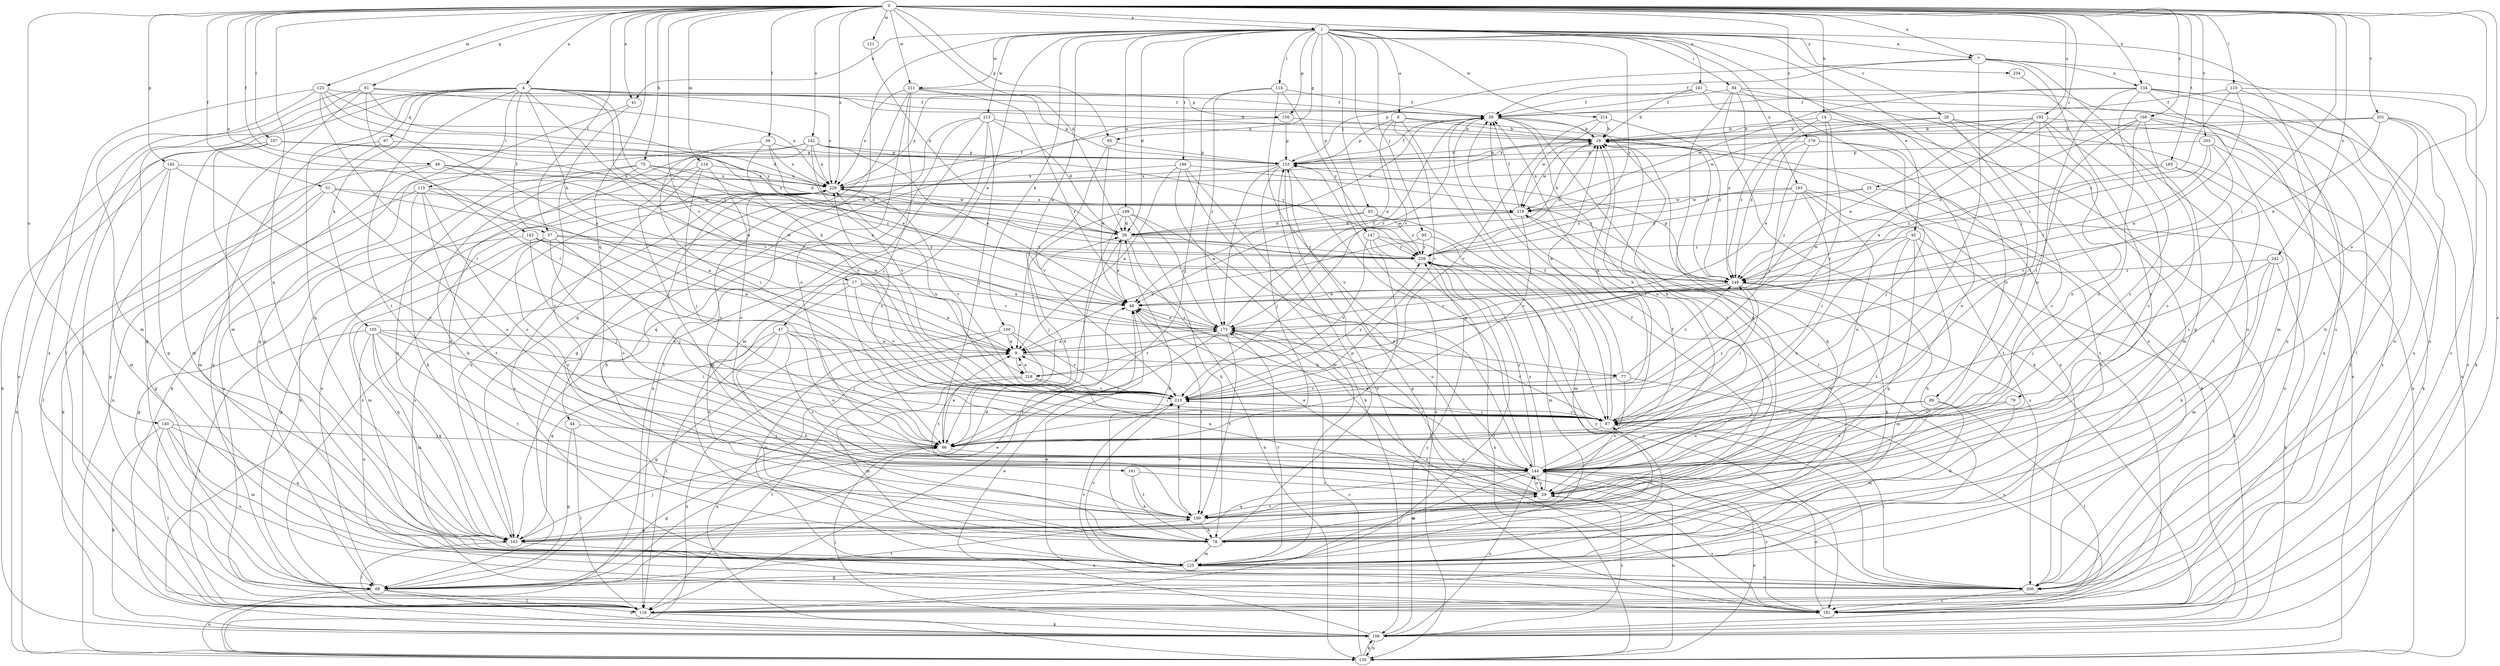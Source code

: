 strict digraph  {
0;
1;
4;
7;
8;
9;
14;
17;
19;
25;
26;
29;
39;
41;
44;
45;
47;
48;
49;
51;
56;
57;
58;
61;
65;
67;
68;
75;
77;
78;
79;
84;
87;
89;
93;
95;
96;
100;
105;
106;
107;
110;
114;
115;
116;
121;
123;
124;
125;
134;
135;
140;
141;
142;
143;
144;
145;
147;
150;
153;
161;
163;
166;
172;
179;
181;
185;
186;
190;
192;
193;
199;
200;
201;
203;
210;
211;
213;
214;
218;
219;
229;
234;
239;
242;
249;
0 -> 1  [label=a];
0 -> 4  [label=a];
0 -> 7  [label=a];
0 -> 14  [label=b];
0 -> 25  [label=c];
0 -> 39  [label=d];
0 -> 41  [label=e];
0 -> 49  [label=f];
0 -> 51  [label=f];
0 -> 56  [label=f];
0 -> 57  [label=f];
0 -> 61  [label=g];
0 -> 65  [label=g];
0 -> 75  [label=h];
0 -> 79  [label=i];
0 -> 107  [label=l];
0 -> 110  [label=l];
0 -> 121  [label=m];
0 -> 123  [label=m];
0 -> 124  [label=m];
0 -> 134  [label=n];
0 -> 140  [label=o];
0 -> 141  [label=o];
0 -> 142  [label=o];
0 -> 143  [label=o];
0 -> 144  [label=o];
0 -> 145  [label=p];
0 -> 161  [label=q];
0 -> 163  [label=q];
0 -> 166  [label=r];
0 -> 179  [label=s];
0 -> 181  [label=s];
0 -> 185  [label=t];
0 -> 192  [label=u];
0 -> 201  [label=v];
0 -> 203  [label=v];
0 -> 210  [label=v];
0 -> 211  [label=w];
0 -> 229  [label=x];
0 -> 242  [label=z];
1 -> 7  [label=a];
1 -> 8  [label=a];
1 -> 9  [label=a];
1 -> 26  [label=c];
1 -> 39  [label=d];
1 -> 41  [label=e];
1 -> 44  [label=e];
1 -> 45  [label=e];
1 -> 47  [label=e];
1 -> 65  [label=g];
1 -> 84  [label=i];
1 -> 89  [label=j];
1 -> 93  [label=j];
1 -> 95  [label=j];
1 -> 100  [label=k];
1 -> 114  [label=l];
1 -> 147  [label=p];
1 -> 150  [label=p];
1 -> 181  [label=s];
1 -> 186  [label=t];
1 -> 193  [label=u];
1 -> 199  [label=u];
1 -> 210  [label=v];
1 -> 211  [label=w];
1 -> 213  [label=w];
1 -> 214  [label=w];
1 -> 234  [label=y];
1 -> 239  [label=y];
4 -> 17  [label=b];
4 -> 19  [label=b];
4 -> 57  [label=f];
4 -> 67  [label=g];
4 -> 68  [label=g];
4 -> 77  [label=h];
4 -> 105  [label=k];
4 -> 115  [label=l];
4 -> 116  [label=l];
4 -> 150  [label=p];
4 -> 163  [label=q];
4 -> 190  [label=t];
4 -> 210  [label=v];
4 -> 218  [label=w];
4 -> 229  [label=x];
7 -> 58  [label=f];
7 -> 68  [label=g];
7 -> 87  [label=i];
7 -> 134  [label=n];
7 -> 153  [label=p];
7 -> 181  [label=s];
7 -> 190  [label=t];
8 -> 19  [label=b];
8 -> 48  [label=e];
8 -> 87  [label=i];
8 -> 153  [label=p];
8 -> 210  [label=v];
8 -> 249  [label=z];
9 -> 77  [label=h];
9 -> 135  [label=n];
9 -> 218  [label=w];
14 -> 19  [label=b];
14 -> 116  [label=l];
14 -> 210  [label=v];
14 -> 218  [label=w];
14 -> 249  [label=z];
17 -> 9  [label=a];
17 -> 48  [label=e];
17 -> 78  [label=h];
17 -> 163  [label=q];
17 -> 172  [label=r];
17 -> 210  [label=v];
19 -> 153  [label=p];
19 -> 163  [label=q];
19 -> 200  [label=u];
19 -> 219  [label=w];
25 -> 200  [label=u];
25 -> 219  [label=w];
25 -> 239  [label=y];
26 -> 19  [label=b];
26 -> 29  [label=c];
26 -> 125  [label=m];
26 -> 135  [label=n];
26 -> 249  [label=z];
29 -> 9  [label=a];
29 -> 48  [label=e];
29 -> 144  [label=o];
29 -> 172  [label=r];
29 -> 181  [label=s];
29 -> 190  [label=t];
29 -> 239  [label=y];
39 -> 19  [label=b];
39 -> 48  [label=e];
39 -> 135  [label=n];
39 -> 219  [label=w];
39 -> 239  [label=y];
41 -> 68  [label=g];
41 -> 190  [label=t];
44 -> 68  [label=g];
44 -> 96  [label=j];
44 -> 116  [label=l];
45 -> 78  [label=h];
45 -> 106  [label=k];
45 -> 144  [label=o];
45 -> 163  [label=q];
45 -> 190  [label=t];
45 -> 239  [label=y];
47 -> 9  [label=a];
47 -> 29  [label=c];
47 -> 78  [label=h];
47 -> 96  [label=j];
47 -> 116  [label=l];
47 -> 144  [label=o];
47 -> 163  [label=q];
48 -> 172  [label=r];
48 -> 190  [label=t];
49 -> 39  [label=d];
49 -> 68  [label=g];
49 -> 125  [label=m];
49 -> 172  [label=r];
49 -> 229  [label=x];
51 -> 9  [label=a];
51 -> 106  [label=k];
51 -> 116  [label=l];
51 -> 144  [label=o];
51 -> 219  [label=w];
56 -> 48  [label=e];
56 -> 87  [label=i];
56 -> 153  [label=p];
56 -> 210  [label=v];
56 -> 229  [label=x];
57 -> 29  [label=c];
57 -> 48  [label=e];
57 -> 68  [label=g];
57 -> 96  [label=j];
57 -> 125  [label=m];
57 -> 144  [label=o];
57 -> 239  [label=y];
58 -> 19  [label=b];
58 -> 39  [label=d];
58 -> 116  [label=l];
58 -> 144  [label=o];
58 -> 172  [label=r];
58 -> 190  [label=t];
61 -> 58  [label=f];
61 -> 87  [label=i];
61 -> 116  [label=l];
61 -> 125  [label=m];
61 -> 135  [label=n];
61 -> 229  [label=x];
61 -> 249  [label=z];
65 -> 48  [label=e];
65 -> 153  [label=p];
65 -> 210  [label=v];
67 -> 68  [label=g];
67 -> 135  [label=n];
67 -> 153  [label=p];
68 -> 39  [label=d];
68 -> 48  [label=e];
68 -> 106  [label=k];
68 -> 116  [label=l];
68 -> 135  [label=n];
68 -> 190  [label=t];
68 -> 229  [label=x];
75 -> 48  [label=e];
75 -> 78  [label=h];
75 -> 163  [label=q];
75 -> 181  [label=s];
75 -> 229  [label=x];
75 -> 249  [label=z];
77 -> 19  [label=b];
77 -> 29  [label=c];
77 -> 181  [label=s];
77 -> 210  [label=v];
77 -> 249  [label=z];
78 -> 29  [label=c];
78 -> 39  [label=d];
78 -> 87  [label=i];
78 -> 125  [label=m];
78 -> 153  [label=p];
78 -> 229  [label=x];
79 -> 78  [label=h];
79 -> 87  [label=i];
79 -> 144  [label=o];
84 -> 58  [label=f];
84 -> 106  [label=k];
84 -> 135  [label=n];
84 -> 163  [label=q];
84 -> 181  [label=s];
84 -> 200  [label=u];
84 -> 249  [label=z];
87 -> 19  [label=b];
87 -> 58  [label=f];
87 -> 96  [label=j];
87 -> 172  [label=r];
87 -> 210  [label=v];
87 -> 229  [label=x];
87 -> 249  [label=z];
89 -> 87  [label=i];
89 -> 116  [label=l];
89 -> 125  [label=m];
89 -> 144  [label=o];
93 -> 39  [label=d];
93 -> 48  [label=e];
93 -> 125  [label=m];
93 -> 239  [label=y];
95 -> 9  [label=a];
95 -> 87  [label=i];
95 -> 239  [label=y];
96 -> 9  [label=a];
96 -> 19  [label=b];
96 -> 39  [label=d];
96 -> 68  [label=g];
96 -> 144  [label=o];
100 -> 9  [label=a];
100 -> 68  [label=g];
100 -> 125  [label=m];
100 -> 190  [label=t];
100 -> 210  [label=v];
105 -> 9  [label=a];
105 -> 87  [label=i];
105 -> 116  [label=l];
105 -> 125  [label=m];
105 -> 163  [label=q];
105 -> 190  [label=t];
105 -> 200  [label=u];
105 -> 210  [label=v];
106 -> 19  [label=b];
106 -> 29  [label=c];
106 -> 48  [label=e];
106 -> 96  [label=j];
106 -> 135  [label=n];
106 -> 144  [label=o];
106 -> 239  [label=y];
107 -> 39  [label=d];
107 -> 106  [label=k];
107 -> 125  [label=m];
107 -> 153  [label=p];
107 -> 163  [label=q];
107 -> 239  [label=y];
110 -> 9  [label=a];
110 -> 58  [label=f];
110 -> 181  [label=s];
110 -> 200  [label=u];
110 -> 249  [label=z];
114 -> 58  [label=f];
114 -> 96  [label=j];
114 -> 144  [label=o];
114 -> 172  [label=r];
114 -> 239  [label=y];
115 -> 68  [label=g];
115 -> 78  [label=h];
115 -> 87  [label=i];
115 -> 144  [label=o];
115 -> 190  [label=t];
115 -> 219  [label=w];
116 -> 106  [label=k];
116 -> 229  [label=x];
121 -> 39  [label=d];
123 -> 9  [label=a];
123 -> 39  [label=d];
123 -> 58  [label=f];
123 -> 87  [label=i];
123 -> 125  [label=m];
123 -> 181  [label=s];
123 -> 239  [label=y];
124 -> 96  [label=j];
124 -> 106  [label=k];
124 -> 144  [label=o];
124 -> 181  [label=s];
124 -> 229  [label=x];
125 -> 68  [label=g];
125 -> 172  [label=r];
125 -> 200  [label=u];
125 -> 210  [label=v];
125 -> 219  [label=w];
134 -> 29  [label=c];
134 -> 58  [label=f];
134 -> 106  [label=k];
134 -> 116  [label=l];
134 -> 125  [label=m];
134 -> 144  [label=o];
134 -> 200  [label=u];
134 -> 219  [label=w];
135 -> 9  [label=a];
135 -> 106  [label=k];
135 -> 144  [label=o];
135 -> 172  [label=r];
140 -> 96  [label=j];
140 -> 106  [label=k];
140 -> 116  [label=l];
140 -> 125  [label=m];
140 -> 163  [label=q];
140 -> 200  [label=u];
141 -> 19  [label=b];
141 -> 58  [label=f];
141 -> 135  [label=n];
141 -> 144  [label=o];
141 -> 229  [label=x];
142 -> 48  [label=e];
142 -> 96  [label=j];
142 -> 106  [label=k];
142 -> 153  [label=p];
142 -> 163  [label=q];
142 -> 210  [label=v];
142 -> 229  [label=x];
142 -> 239  [label=y];
143 -> 9  [label=a];
143 -> 68  [label=g];
143 -> 96  [label=j];
143 -> 210  [label=v];
143 -> 239  [label=y];
144 -> 29  [label=c];
144 -> 48  [label=e];
144 -> 58  [label=f];
144 -> 125  [label=m];
144 -> 135  [label=n];
144 -> 153  [label=p];
144 -> 163  [label=q];
144 -> 181  [label=s];
144 -> 239  [label=y];
145 -> 125  [label=m];
145 -> 135  [label=n];
145 -> 144  [label=o];
145 -> 163  [label=q];
145 -> 229  [label=x];
147 -> 96  [label=j];
147 -> 125  [label=m];
147 -> 135  [label=n];
147 -> 210  [label=v];
147 -> 239  [label=y];
150 -> 19  [label=b];
150 -> 68  [label=g];
150 -> 153  [label=p];
153 -> 19  [label=b];
153 -> 58  [label=f];
153 -> 96  [label=j];
153 -> 135  [label=n];
153 -> 172  [label=r];
153 -> 181  [label=s];
153 -> 229  [label=x];
161 -> 29  [label=c];
161 -> 78  [label=h];
161 -> 190  [label=t];
163 -> 58  [label=f];
163 -> 96  [label=j];
163 -> 116  [label=l];
163 -> 200  [label=u];
163 -> 229  [label=x];
166 -> 19  [label=b];
166 -> 29  [label=c];
166 -> 87  [label=i];
166 -> 116  [label=l];
166 -> 144  [label=o];
166 -> 200  [label=u];
166 -> 249  [label=z];
172 -> 9  [label=a];
172 -> 48  [label=e];
172 -> 58  [label=f];
172 -> 96  [label=j];
172 -> 190  [label=t];
172 -> 200  [label=u];
179 -> 48  [label=e];
179 -> 96  [label=j];
179 -> 144  [label=o];
179 -> 153  [label=p];
179 -> 210  [label=v];
181 -> 48  [label=e];
181 -> 144  [label=o];
181 -> 153  [label=p];
185 -> 29  [label=c];
185 -> 190  [label=t];
185 -> 229  [label=x];
185 -> 249  [label=z];
186 -> 9  [label=a];
186 -> 106  [label=k];
186 -> 125  [label=m];
186 -> 200  [label=u];
186 -> 229  [label=x];
186 -> 249  [label=z];
190 -> 58  [label=f];
190 -> 78  [label=h];
190 -> 163  [label=q];
190 -> 210  [label=v];
192 -> 9  [label=a];
192 -> 19  [label=b];
192 -> 29  [label=c];
192 -> 48  [label=e];
192 -> 87  [label=i];
192 -> 144  [label=o];
192 -> 181  [label=s];
192 -> 219  [label=w];
193 -> 78  [label=h];
193 -> 87  [label=i];
193 -> 144  [label=o];
193 -> 190  [label=t];
193 -> 219  [label=w];
193 -> 239  [label=y];
193 -> 249  [label=z];
199 -> 39  [label=d];
199 -> 78  [label=h];
199 -> 96  [label=j];
199 -> 116  [label=l];
199 -> 144  [label=o];
199 -> 172  [label=r];
200 -> 87  [label=i];
200 -> 181  [label=s];
200 -> 210  [label=v];
200 -> 239  [label=y];
201 -> 19  [label=b];
201 -> 48  [label=e];
201 -> 78  [label=h];
201 -> 181  [label=s];
201 -> 200  [label=u];
201 -> 229  [label=x];
203 -> 106  [label=k];
203 -> 153  [label=p];
203 -> 172  [label=r];
203 -> 210  [label=v];
203 -> 249  [label=z];
210 -> 19  [label=b];
210 -> 87  [label=i];
210 -> 229  [label=x];
210 -> 239  [label=y];
211 -> 58  [label=f];
211 -> 96  [label=j];
211 -> 144  [label=o];
211 -> 153  [label=p];
211 -> 163  [label=q];
211 -> 172  [label=r];
211 -> 229  [label=x];
213 -> 19  [label=b];
213 -> 39  [label=d];
213 -> 96  [label=j];
213 -> 116  [label=l];
213 -> 125  [label=m];
213 -> 135  [label=n];
213 -> 163  [label=q];
214 -> 19  [label=b];
214 -> 210  [label=v];
214 -> 219  [label=w];
214 -> 249  [label=z];
218 -> 9  [label=a];
218 -> 87  [label=i];
218 -> 116  [label=l];
218 -> 125  [label=m];
218 -> 172  [label=r];
218 -> 210  [label=v];
219 -> 39  [label=d];
219 -> 58  [label=f];
219 -> 200  [label=u];
219 -> 210  [label=v];
219 -> 229  [label=x];
229 -> 58  [label=f];
229 -> 78  [label=h];
229 -> 181  [label=s];
229 -> 210  [label=v];
229 -> 219  [label=w];
234 -> 200  [label=u];
239 -> 19  [label=b];
239 -> 116  [label=l];
239 -> 181  [label=s];
239 -> 249  [label=z];
242 -> 78  [label=h];
242 -> 96  [label=j];
242 -> 106  [label=k];
242 -> 125  [label=m];
242 -> 249  [label=z];
249 -> 48  [label=e];
249 -> 78  [label=h];
249 -> 87  [label=i];
249 -> 125  [label=m];
249 -> 153  [label=p];
249 -> 172  [label=r];
}
